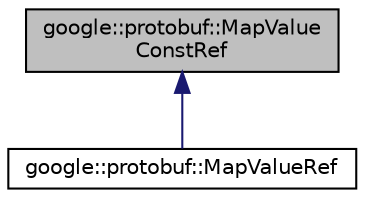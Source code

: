 digraph "google::protobuf::MapValueConstRef"
{
 // LATEX_PDF_SIZE
  edge [fontname="Helvetica",fontsize="10",labelfontname="Helvetica",labelfontsize="10"];
  node [fontname="Helvetica",fontsize="10",shape=record];
  Node1 [label="google::protobuf::MapValue\lConstRef",height=0.2,width=0.4,color="black", fillcolor="grey75", style="filled", fontcolor="black",tooltip=" "];
  Node1 -> Node2 [dir="back",color="midnightblue",fontsize="10",style="solid",fontname="Helvetica"];
  Node2 [label="google::protobuf::MapValueRef",height=0.2,width=0.4,color="black", fillcolor="white", style="filled",URL="$classgoogle_1_1protobuf_1_1MapValueRef.html",tooltip=" "];
}
